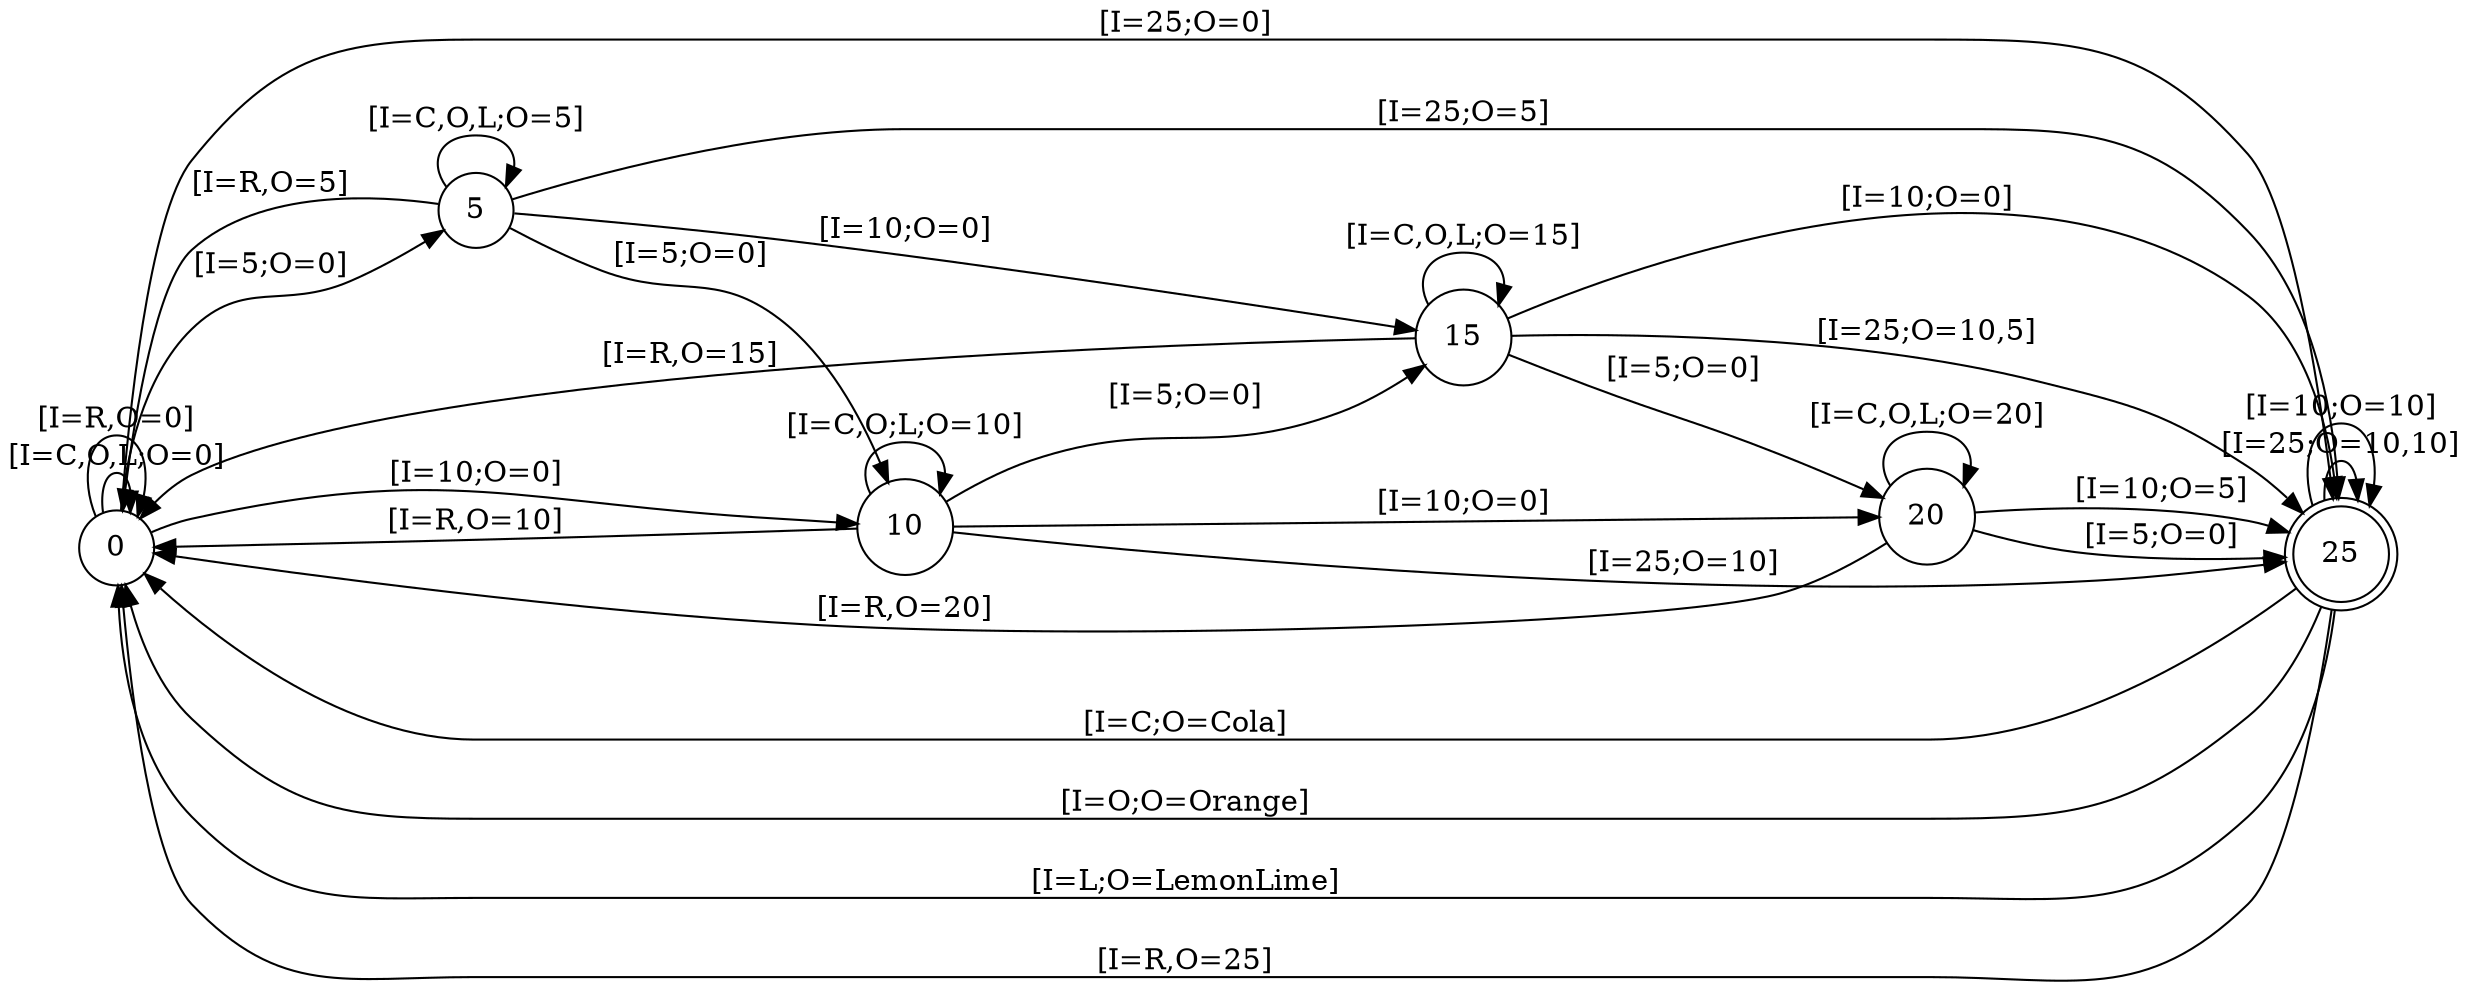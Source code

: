 digraph d{
	rankdir=LR
	"0"->"5"->"10"->"15"->"20"->"25"[label="[I=5;O=0]"]
	"0"->"10"->"20"[label="[I=10;O=0]"]
	"5"->"15"->"25"[label="[I=10;O=0]"]
	"0"->"25"[label="[I=25;O=0]"]
	"25"[shape=doublecircle]
	"0"[shape=circle]
	"5"[shape=circle]
	"10"[shape=circle]
	"15"[shape=circle]
	"20"[shape=circle]
	"5"->"25"[label="[I=25;O=5]"]
	"10"->"25"[label="[I=25;O=10]"]
	"15"->"25"[label="[I=25;O=10,5]"]
	"25"->"25"[label="[I=25;O=10,10]"]

	"20"->"25"[label="[I=10;O=5]"]
	"25"->"25"[label="[I=10;O=10]"]
	"25"->"0"[label="[I=C;O=Cola]"]
	"25"->"0"[label="[I=O;O=Orange]"]
	"25"->"0"[label="[I=L;O=LemonLime]"]

	"0"->"0"[label="[I=C,O,L;O=0]"]
	"5"->"5"[label="[I=C,O,L;O=5]"]
	"10"->"10"[label="[I=C,O;L;O=10]"]
	"15"->"15"[label="[I=C,O,L;O=15]"]
	"20"->"20"[label="[I=C,O,L;O=20]"]

	"0"->"0"[label="[I=R,O=0]"]
	"5"->"0"[label="[I=R,O=5]"]
	"10"->"0"[label="[I=R,O=10]"]
	"15"->"0"[label="[I=R,O=15]"]
	"20"->"0"[label="[I=R,O=20]"]
	"25"->"0"[label="[I=R,O=25]"]


}